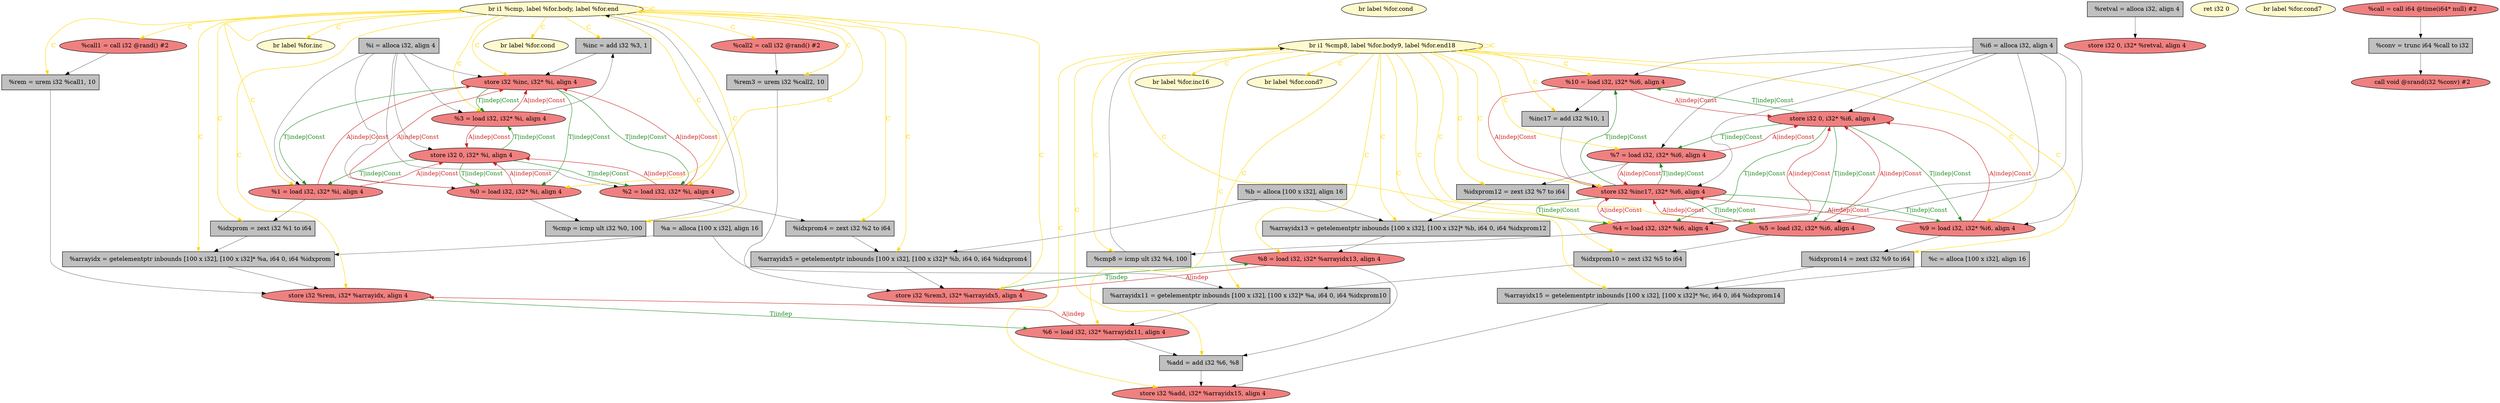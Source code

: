 
digraph G {


node55 [fillcolor=grey,label="  %rem = urem i32 %call1, 10",shape=rectangle,style=filled ]
node54 [fillcolor=lightcoral,label="  %call1 = call i32 @rand() #2",shape=ellipse,style=filled ]
node51 [fillcolor=grey,label="  %idxprom10 = zext i32 %5 to i64",shape=rectangle,style=filled ]
node48 [fillcolor=lemonchiffon,label="  br label %for.inc",shape=ellipse,style=filled ]
node44 [fillcolor=grey,label="  %a = alloca [100 x i32], align 16",shape=rectangle,style=filled ]
node43 [fillcolor=grey,label="  %inc = add i32 %3, 1",shape=rectangle,style=filled ]
node45 [fillcolor=lemonchiffon,label="  br label %for.cond",shape=ellipse,style=filled ]
node42 [fillcolor=lightcoral,label="  store i32 0, i32* %retval, align 4",shape=ellipse,style=filled ]
node39 [fillcolor=lemonchiffon,label="  br label %for.inc16",shape=ellipse,style=filled ]
node37 [fillcolor=lemonchiffon,label="  ret i32 0",shape=ellipse,style=filled ]
node9 [fillcolor=lightcoral,label="  %10 = load i32, i32* %i6, align 4",shape=ellipse,style=filled ]
node52 [fillcolor=lemonchiffon,label="  br label %for.cond7",shape=ellipse,style=filled ]
node36 [fillcolor=grey,label="  %add = add i32 %6, %8",shape=rectangle,style=filled ]
node23 [fillcolor=lightcoral,label="  %3 = load i32, i32* %i, align 4",shape=ellipse,style=filled ]
node7 [fillcolor=lightcoral,label="  %8 = load i32, i32* %arrayidx13, align 4",shape=ellipse,style=filled ]
node6 [fillcolor=lightcoral,label="  store i32 %rem3, i32* %arrayidx5, align 4",shape=ellipse,style=filled ]
node14 [fillcolor=lightcoral,label="  %call = call i64 @time(i64* null) #2",shape=ellipse,style=filled ]
node1 [fillcolor=lightcoral,label="  %4 = load i32, i32* %i6, align 4",shape=ellipse,style=filled ]
node13 [fillcolor=grey,label="  %idxprom = zext i32 %1 to i64",shape=rectangle,style=filled ]
node41 [fillcolor=lemonchiffon,label="  br label %for.cond7",shape=ellipse,style=filled ]
node12 [fillcolor=grey,label="  %cmp = icmp ult i32 %0, 100",shape=rectangle,style=filled ]
node40 [fillcolor=lightcoral,label="  store i32 0, i32* %i6, align 4",shape=ellipse,style=filled ]
node32 [fillcolor=grey,label="  %arrayidx11 = getelementptr inbounds [100 x i32], [100 x i32]* %a, i64 0, i64 %idxprom10",shape=rectangle,style=filled ]
node3 [fillcolor=lemonchiffon,label="  br label %for.cond",shape=ellipse,style=filled ]
node5 [fillcolor=grey,label="  %b = alloca [100 x i32], align 16",shape=rectangle,style=filled ]
node11 [fillcolor=grey,label="  %arrayidx = getelementptr inbounds [100 x i32], [100 x i32]* %a, i64 0, i64 %idxprom",shape=rectangle,style=filled ]
node24 [fillcolor=lemonchiffon,label="  br i1 %cmp8, label %for.body9, label %for.end18",shape=ellipse,style=filled ]
node49 [fillcolor=grey,label="  %idxprom12 = zext i32 %7 to i64",shape=rectangle,style=filled ]
node0 [fillcolor=grey,label="  %cmp8 = icmp ult i32 %4, 100",shape=rectangle,style=filled ]
node15 [fillcolor=grey,label="  %i6 = alloca i32, align 4",shape=rectangle,style=filled ]
node47 [fillcolor=grey,label="  %arrayidx15 = getelementptr inbounds [100 x i32], [100 x i32]* %c, i64 0, i64 %idxprom14",shape=rectangle,style=filled ]
node8 [fillcolor=lightcoral,label="  %call2 = call i32 @rand() #2",shape=ellipse,style=filled ]
node16 [fillcolor=lightcoral,label="  %2 = load i32, i32* %i, align 4",shape=ellipse,style=filled ]
node27 [fillcolor=grey,label="  %inc17 = add i32 %10, 1",shape=rectangle,style=filled ]
node17 [fillcolor=grey,label="  %i = alloca i32, align 4",shape=rectangle,style=filled ]
node31 [fillcolor=lightcoral,label="  store i32 %inc, i32* %i, align 4",shape=ellipse,style=filled ]
node18 [fillcolor=grey,label="  %c = alloca [100 x i32], align 16",shape=rectangle,style=filled ]
node4 [fillcolor=grey,label="  %idxprom4 = zext i32 %2 to i64",shape=rectangle,style=filled ]
node19 [fillcolor=lightcoral,label="  %9 = load i32, i32* %i6, align 4",shape=ellipse,style=filled ]
node26 [fillcolor=lightcoral,label="  %5 = load i32, i32* %i6, align 4",shape=ellipse,style=filled ]
node20 [fillcolor=lemonchiffon,label="  br i1 %cmp, label %for.body, label %for.end",shape=ellipse,style=filled ]
node29 [fillcolor=lightcoral,label="  store i32 0, i32* %i, align 4",shape=ellipse,style=filled ]
node21 [fillcolor=lightcoral,label="  %0 = load i32, i32* %i, align 4",shape=ellipse,style=filled ]
node35 [fillcolor=lightcoral,label="  store i32 %add, i32* %arrayidx15, align 4",shape=ellipse,style=filled ]
node50 [fillcolor=lightcoral,label="  %1 = load i32, i32* %i, align 4",shape=ellipse,style=filled ]
node22 [fillcolor=lightcoral,label="  %7 = load i32, i32* %i6, align 4",shape=ellipse,style=filled ]
node53 [fillcolor=lightcoral,label="  call void @srand(i32 %conv) #2",shape=ellipse,style=filled ]
node38 [fillcolor=grey,label="  %arrayidx13 = getelementptr inbounds [100 x i32], [100 x i32]* %b, i64 0, i64 %idxprom12",shape=rectangle,style=filled ]
node33 [fillcolor=lightcoral,label="  store i32 %inc17, i32* %i6, align 4",shape=ellipse,style=filled ]
node2 [fillcolor=grey,label="  %arrayidx5 = getelementptr inbounds [100 x i32], [100 x i32]* %b, i64 0, i64 %idxprom4",shape=rectangle,style=filled ]
node25 [fillcolor=grey,label="  %conv = trunc i64 %call to i32",shape=rectangle,style=filled ]
node28 [fillcolor=lightcoral,label="  %6 = load i32, i32* %arrayidx11, align 4",shape=ellipse,style=filled ]
node30 [fillcolor=grey,label="  %rem3 = urem i32 %call2, 10",shape=rectangle,style=filled ]
node46 [fillcolor=grey,label="  %retval = alloca i32, align 4",shape=rectangle,style=filled ]
node10 [fillcolor=lightcoral,label="  store i32 %rem, i32* %arrayidx, align 4",shape=ellipse,style=filled ]
node34 [fillcolor=grey,label="  %idxprom14 = zext i32 %9 to i64",shape=rectangle,style=filled ]

node0->node24 [style=solid,color=black,label="",penwidth=0.5,fontcolor=black ]
node1->node40 [style=solid,color=firebrick3,label="A|indep|Const",penwidth=1.0,fontcolor=firebrick3 ]
node21->node31 [style=solid,color=firebrick3,label="A|indep|Const",penwidth=1.0,fontcolor=firebrick3 ]
node31->node21 [style=solid,color=forestgreen,label="T|indep|Const",penwidth=1.0,fontcolor=forestgreen ]
node6->node7 [style=solid,color=forestgreen,label="T|indep",penwidth=1.0,fontcolor=forestgreen ]
node19->node33 [style=solid,color=firebrick3,label="A|indep|Const",penwidth=1.0,fontcolor=firebrick3 ]
node15->node26 [style=solid,color=black,label="",penwidth=0.5,fontcolor=black ]
node29->node23 [style=solid,color=forestgreen,label="T|indep|Const",penwidth=1.0,fontcolor=forestgreen ]
node23->node29 [style=solid,color=firebrick3,label="A|indep|Const",penwidth=1.0,fontcolor=firebrick3 ]
node21->node29 [style=solid,color=firebrick3,label="A|indep|Const",penwidth=1.0,fontcolor=firebrick3 ]
node29->node21 [style=solid,color=forestgreen,label="T|indep|Const",penwidth=1.0,fontcolor=forestgreen ]
node28->node10 [style=solid,color=firebrick3,label="A|indep",penwidth=1.0,fontcolor=firebrick3 ]
node17->node31 [style=solid,color=black,label="",penwidth=0.5,fontcolor=black ]
node29->node50 [style=solid,color=forestgreen,label="T|indep|Const",penwidth=1.0,fontcolor=forestgreen ]
node50->node29 [style=solid,color=firebrick3,label="A|indep|Const",penwidth=1.0,fontcolor=firebrick3 ]
node9->node40 [style=solid,color=firebrick3,label="A|indep|Const",penwidth=1.0,fontcolor=firebrick3 ]
node31->node16 [style=solid,color=forestgreen,label="T|indep|Const",penwidth=1.0,fontcolor=forestgreen ]
node16->node31 [style=solid,color=firebrick3,label="A|indep|Const",penwidth=1.0,fontcolor=firebrick3 ]
node31->node23 [style=solid,color=forestgreen,label="T|indep|Const",penwidth=1.0,fontcolor=forestgreen ]
node23->node31 [style=solid,color=firebrick3,label="A|indep|Const",penwidth=1.0,fontcolor=firebrick3 ]
node54->node55 [style=solid,color=black,label="",penwidth=0.5,fontcolor=black ]
node20->node48 [style=solid,color=gold,label="C",penwidth=1.0,fontcolor=gold ]
node20->node6 [style=solid,color=gold,label="C",penwidth=1.0,fontcolor=gold ]
node16->node4 [style=solid,color=black,label="",penwidth=0.5,fontcolor=black ]
node1->node0 [style=solid,color=black,label="",penwidth=0.5,fontcolor=black ]
node31->node50 [style=solid,color=forestgreen,label="T|indep|Const",penwidth=1.0,fontcolor=forestgreen ]
node13->node11 [style=solid,color=black,label="",penwidth=0.5,fontcolor=black ]
node10->node28 [style=solid,color=forestgreen,label="T|indep",penwidth=1.0,fontcolor=forestgreen ]
node28->node36 [style=solid,color=black,label="",penwidth=0.5,fontcolor=black ]
node36->node35 [style=solid,color=black,label="",penwidth=0.5,fontcolor=black ]
node29->node16 [style=solid,color=forestgreen,label="T|indep|Const",penwidth=1.0,fontcolor=forestgreen ]
node16->node29 [style=solid,color=firebrick3,label="A|indep|Const",penwidth=1.0,fontcolor=firebrick3 ]
node32->node28 [style=solid,color=black,label="",penwidth=0.5,fontcolor=black ]
node12->node20 [style=solid,color=black,label="",penwidth=0.5,fontcolor=black ]
node23->node43 [style=solid,color=black,label="",penwidth=0.5,fontcolor=black ]
node20->node12 [style=solid,color=gold,label="C",penwidth=1.0,fontcolor=gold ]
node5->node2 [style=solid,color=black,label="",penwidth=0.5,fontcolor=black ]
node15->node40 [style=solid,color=black,label="",penwidth=0.5,fontcolor=black ]
node15->node19 [style=solid,color=black,label="",penwidth=0.5,fontcolor=black ]
node34->node47 [style=solid,color=black,label="",penwidth=0.5,fontcolor=black ]
node20->node3 [style=solid,color=gold,label="C",penwidth=1.0,fontcolor=gold ]
node9->node33 [style=solid,color=firebrick3,label="A|indep|Const",penwidth=1.0,fontcolor=firebrick3 ]
node24->node35 [style=solid,color=gold,label="C",penwidth=1.0,fontcolor=gold ]
node33->node9 [style=solid,color=forestgreen,label="T|indep|Const",penwidth=1.0,fontcolor=forestgreen ]
node30->node6 [style=solid,color=black,label="",penwidth=0.5,fontcolor=black ]
node40->node9 [style=solid,color=forestgreen,label="T|indep|Const",penwidth=1.0,fontcolor=forestgreen ]
node40->node22 [style=solid,color=forestgreen,label="T|indep|Const",penwidth=1.0,fontcolor=forestgreen ]
node38->node7 [style=solid,color=black,label="",penwidth=0.5,fontcolor=black ]
node33->node1 [style=solid,color=forestgreen,label="T|indep|Const",penwidth=1.0,fontcolor=forestgreen ]
node26->node51 [style=solid,color=black,label="",penwidth=0.5,fontcolor=black ]
node19->node40 [style=solid,color=firebrick3,label="A|indep|Const",penwidth=1.0,fontcolor=firebrick3 ]
node20->node10 [style=solid,color=gold,label="C",penwidth=1.0,fontcolor=gold ]
node18->node47 [style=solid,color=black,label="",penwidth=0.5,fontcolor=black ]
node40->node26 [style=solid,color=forestgreen,label="T|indep|Const",penwidth=1.0,fontcolor=forestgreen ]
node24->node33 [style=solid,color=gold,label="C",penwidth=1.0,fontcolor=gold ]
node24->node51 [style=solid,color=gold,label="C",penwidth=1.0,fontcolor=gold ]
node24->node32 [style=solid,color=gold,label="C",penwidth=1.0,fontcolor=gold ]
node20->node31 [style=solid,color=gold,label="C",penwidth=1.0,fontcolor=gold ]
node24->node41 [style=solid,color=gold,label="C",penwidth=1.0,fontcolor=gold ]
node15->node22 [style=solid,color=black,label="",penwidth=0.5,fontcolor=black ]
node17->node16 [style=solid,color=black,label="",penwidth=0.5,fontcolor=black ]
node20->node8 [style=solid,color=gold,label="C",penwidth=1.0,fontcolor=gold ]
node24->node28 [style=solid,color=gold,label="C",penwidth=1.0,fontcolor=gold ]
node24->node22 [style=solid,color=gold,label="C",penwidth=1.0,fontcolor=gold ]
node22->node33 [style=solid,color=firebrick3,label="A|indep|Const",penwidth=1.0,fontcolor=firebrick3 ]
node22->node40 [style=solid,color=firebrick3,label="A|indep|Const",penwidth=1.0,fontcolor=firebrick3 ]
node7->node36 [style=solid,color=black,label="",penwidth=0.5,fontcolor=black ]
node17->node21 [style=solid,color=black,label="",penwidth=0.5,fontcolor=black ]
node33->node22 [style=solid,color=forestgreen,label="T|indep|Const",penwidth=1.0,fontcolor=forestgreen ]
node20->node54 [style=solid,color=gold,label="C",penwidth=1.0,fontcolor=gold ]
node24->node0 [style=solid,color=gold,label="C",penwidth=1.0,fontcolor=gold ]
node20->node4 [style=solid,color=gold,label="C",penwidth=1.0,fontcolor=gold ]
node26->node33 [style=solid,color=firebrick3,label="A|indep|Const",penwidth=1.0,fontcolor=firebrick3 ]
node20->node55 [style=solid,color=gold,label="C",penwidth=1.0,fontcolor=gold ]
node33->node26 [style=solid,color=forestgreen,label="T|indep|Const",penwidth=1.0,fontcolor=forestgreen ]
node20->node30 [style=solid,color=gold,label="C",penwidth=1.0,fontcolor=gold ]
node24->node39 [style=solid,color=gold,label="C",penwidth=1.0,fontcolor=gold ]
node24->node26 [style=solid,color=gold,label="C",penwidth=1.0,fontcolor=gold ]
node24->node24 [style=solid,color=gold,label="C",penwidth=1.0,fontcolor=gold ]
node25->node53 [style=solid,color=black,label="",penwidth=0.5,fontcolor=black ]
node22->node49 [style=solid,color=black,label="",penwidth=0.5,fontcolor=black ]
node8->node30 [style=solid,color=black,label="",penwidth=0.5,fontcolor=black ]
node24->node1 [style=solid,color=gold,label="C",penwidth=1.0,fontcolor=gold ]
node20->node23 [style=solid,color=gold,label="C",penwidth=1.0,fontcolor=gold ]
node24->node47 [style=solid,color=gold,label="C",penwidth=1.0,fontcolor=gold ]
node20->node16 [style=solid,color=gold,label="C",penwidth=1.0,fontcolor=gold ]
node20->node20 [style=solid,color=gold,label="C",penwidth=1.0,fontcolor=gold ]
node24->node34 [style=solid,color=gold,label="C",penwidth=1.0,fontcolor=gold ]
node24->node49 [style=solid,color=gold,label="C",penwidth=1.0,fontcolor=gold ]
node24->node27 [style=solid,color=gold,label="C",penwidth=1.0,fontcolor=gold ]
node26->node40 [style=solid,color=firebrick3,label="A|indep|Const",penwidth=1.0,fontcolor=firebrick3 ]
node20->node11 [style=solid,color=gold,label="C",penwidth=1.0,fontcolor=gold ]
node50->node31 [style=solid,color=firebrick3,label="A|indep|Const",penwidth=1.0,fontcolor=firebrick3 ]
node1->node33 [style=solid,color=firebrick3,label="A|indep|Const",penwidth=1.0,fontcolor=firebrick3 ]
node11->node10 [style=solid,color=black,label="",penwidth=0.5,fontcolor=black ]
node40->node19 [style=solid,color=forestgreen,label="T|indep|Const",penwidth=1.0,fontcolor=forestgreen ]
node14->node25 [style=solid,color=black,label="",penwidth=0.5,fontcolor=black ]
node24->node19 [style=solid,color=gold,label="C",penwidth=1.0,fontcolor=gold ]
node51->node32 [style=solid,color=black,label="",penwidth=0.5,fontcolor=black ]
node49->node38 [style=solid,color=black,label="",penwidth=0.5,fontcolor=black ]
node44->node32 [style=solid,color=black,label="",penwidth=0.5,fontcolor=black ]
node40->node1 [style=solid,color=forestgreen,label="T|indep|Const",penwidth=1.0,fontcolor=forestgreen ]
node20->node50 [style=solid,color=gold,label="C",penwidth=1.0,fontcolor=gold ]
node19->node34 [style=solid,color=black,label="",penwidth=0.5,fontcolor=black ]
node21->node12 [style=solid,color=black,label="",penwidth=0.5,fontcolor=black ]
node24->node38 [style=solid,color=gold,label="C",penwidth=1.0,fontcolor=gold ]
node33->node19 [style=solid,color=forestgreen,label="T|indep|Const",penwidth=1.0,fontcolor=forestgreen ]
node24->node36 [style=solid,color=gold,label="C",penwidth=1.0,fontcolor=gold ]
node15->node33 [style=solid,color=black,label="",penwidth=0.5,fontcolor=black ]
node15->node9 [style=solid,color=black,label="",penwidth=0.5,fontcolor=black ]
node2->node6 [style=solid,color=black,label="",penwidth=0.5,fontcolor=black ]
node5->node38 [style=solid,color=black,label="",penwidth=0.5,fontcolor=black ]
node20->node13 [style=solid,color=gold,label="C",penwidth=1.0,fontcolor=gold ]
node46->node42 [style=solid,color=black,label="",penwidth=0.5,fontcolor=black ]
node7->node6 [style=solid,color=firebrick3,label="A|indep",penwidth=1.0,fontcolor=firebrick3 ]
node9->node27 [style=solid,color=black,label="",penwidth=0.5,fontcolor=black ]
node24->node9 [style=solid,color=gold,label="C",penwidth=1.0,fontcolor=gold ]
node17->node29 [style=solid,color=black,label="",penwidth=0.5,fontcolor=black ]
node44->node11 [style=solid,color=black,label="",penwidth=0.5,fontcolor=black ]
node20->node43 [style=solid,color=gold,label="C",penwidth=1.0,fontcolor=gold ]
node20->node2 [style=solid,color=gold,label="C",penwidth=1.0,fontcolor=gold ]
node4->node2 [style=solid,color=black,label="",penwidth=0.5,fontcolor=black ]
node24->node7 [style=solid,color=gold,label="C",penwidth=1.0,fontcolor=gold ]
node50->node13 [style=solid,color=black,label="",penwidth=0.5,fontcolor=black ]
node43->node31 [style=solid,color=black,label="",penwidth=0.5,fontcolor=black ]
node27->node33 [style=solid,color=black,label="",penwidth=0.5,fontcolor=black ]
node47->node35 [style=solid,color=black,label="",penwidth=0.5,fontcolor=black ]
node55->node10 [style=solid,color=black,label="",penwidth=0.5,fontcolor=black ]
node15->node1 [style=solid,color=black,label="",penwidth=0.5,fontcolor=black ]
node17->node50 [style=solid,color=black,label="",penwidth=0.5,fontcolor=black ]
node20->node21 [style=solid,color=gold,label="C",penwidth=1.0,fontcolor=gold ]
node17->node23 [style=solid,color=black,label="",penwidth=0.5,fontcolor=black ]


}

